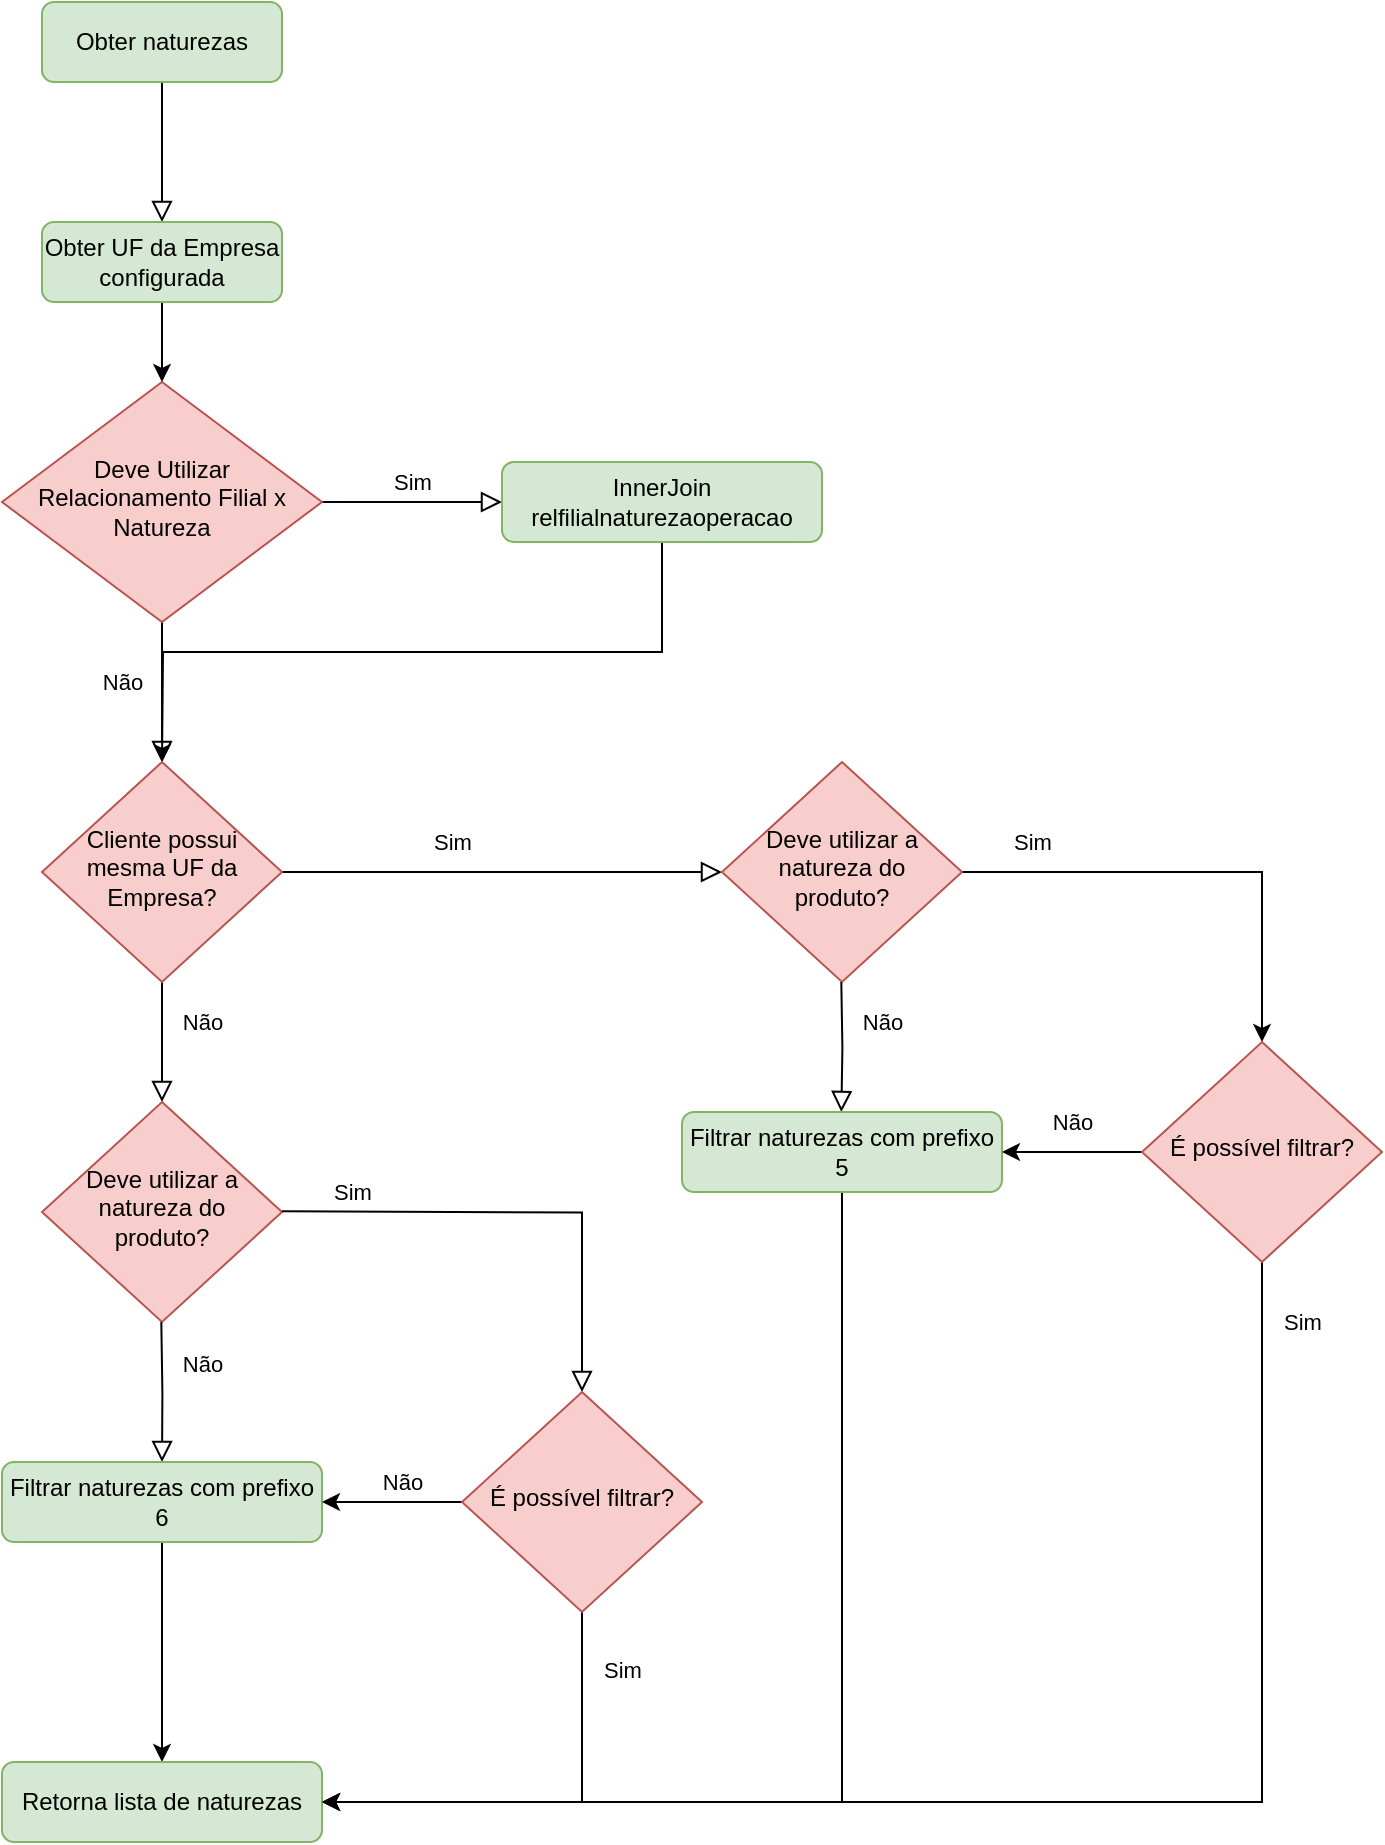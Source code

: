 <mxfile version="24.4.9" type="github">
  <diagram id="C5RBs43oDa-KdzZeNtuy" name="Page-1">
    <mxGraphModel dx="1434" dy="1907" grid="1" gridSize="10" guides="1" tooltips="1" connect="1" arrows="1" fold="1" page="1" pageScale="1" pageWidth="827" pageHeight="1169" math="0" shadow="0">
      <root>
        <mxCell id="WIyWlLk6GJQsqaUBKTNV-0" />
        <mxCell id="WIyWlLk6GJQsqaUBKTNV-1" parent="WIyWlLk6GJQsqaUBKTNV-0" />
        <mxCell id="WIyWlLk6GJQsqaUBKTNV-2" value="" style="rounded=0;html=1;jettySize=auto;orthogonalLoop=1;fontSize=11;endArrow=block;endFill=0;endSize=8;strokeWidth=1;shadow=0;labelBackgroundColor=none;edgeStyle=orthogonalEdgeStyle;entryX=0.5;entryY=0;entryDx=0;entryDy=0;" parent="WIyWlLk6GJQsqaUBKTNV-1" source="WIyWlLk6GJQsqaUBKTNV-3" target="IVduz4Ez8GDNvByF76Xo-0" edge="1">
          <mxGeometry relative="1" as="geometry" />
        </mxCell>
        <mxCell id="WIyWlLk6GJQsqaUBKTNV-3" value="Obter naturezas" style="rounded=1;whiteSpace=wrap;html=1;fontSize=12;glass=0;strokeWidth=1;shadow=0;fillColor=#d5e8d4;strokeColor=#82b366;" parent="WIyWlLk6GJQsqaUBKTNV-1" vertex="1">
          <mxGeometry x="160" y="-10" width="120" height="40" as="geometry" />
        </mxCell>
        <mxCell id="WIyWlLk6GJQsqaUBKTNV-4" value="Não" style="rounded=0;html=1;jettySize=auto;orthogonalLoop=1;fontSize=11;endArrow=block;endFill=0;endSize=8;strokeWidth=1;shadow=0;labelBackgroundColor=none;edgeStyle=orthogonalEdgeStyle;" parent="WIyWlLk6GJQsqaUBKTNV-1" source="WIyWlLk6GJQsqaUBKTNV-6" target="WIyWlLk6GJQsqaUBKTNV-10" edge="1">
          <mxGeometry x="-0.143" y="-20" relative="1" as="geometry">
            <mxPoint as="offset" />
          </mxGeometry>
        </mxCell>
        <mxCell id="WIyWlLk6GJQsqaUBKTNV-5" value="Sim" style="edgeStyle=orthogonalEdgeStyle;rounded=0;html=1;jettySize=auto;orthogonalLoop=1;fontSize=11;endArrow=block;endFill=0;endSize=8;strokeWidth=1;shadow=0;labelBackgroundColor=none;" parent="WIyWlLk6GJQsqaUBKTNV-1" source="WIyWlLk6GJQsqaUBKTNV-6" target="WIyWlLk6GJQsqaUBKTNV-7" edge="1">
          <mxGeometry y="10" relative="1" as="geometry">
            <mxPoint as="offset" />
          </mxGeometry>
        </mxCell>
        <mxCell id="WIyWlLk6GJQsqaUBKTNV-6" value="Deve Utilizar Relacionamento Filial x Natureza" style="rhombus;whiteSpace=wrap;html=1;shadow=0;fontFamily=Helvetica;fontSize=12;align=center;strokeWidth=1;spacing=6;spacingTop=-4;fillColor=#f8cecc;strokeColor=#b85450;" parent="WIyWlLk6GJQsqaUBKTNV-1" vertex="1">
          <mxGeometry x="140" y="180" width="160" height="120" as="geometry" />
        </mxCell>
        <mxCell id="IVduz4Ez8GDNvByF76Xo-8" style="edgeStyle=orthogonalEdgeStyle;rounded=0;orthogonalLoop=1;jettySize=auto;html=1;exitX=0.5;exitY=1;exitDx=0;exitDy=0;" edge="1" parent="WIyWlLk6GJQsqaUBKTNV-1" source="WIyWlLk6GJQsqaUBKTNV-7">
          <mxGeometry relative="1" as="geometry">
            <mxPoint x="220" y="370" as="targetPoint" />
          </mxGeometry>
        </mxCell>
        <mxCell id="WIyWlLk6GJQsqaUBKTNV-7" value="InnerJoin relfilialnaturezaoperacao" style="rounded=1;whiteSpace=wrap;html=1;fontSize=12;glass=0;strokeWidth=1;shadow=0;fillColor=#d5e8d4;strokeColor=#82b366;" parent="WIyWlLk6GJQsqaUBKTNV-1" vertex="1">
          <mxGeometry x="390" y="220" width="160" height="40" as="geometry" />
        </mxCell>
        <mxCell id="WIyWlLk6GJQsqaUBKTNV-8" value="Não" style="rounded=0;html=1;jettySize=auto;orthogonalLoop=1;fontSize=11;endArrow=block;endFill=0;endSize=8;strokeWidth=1;shadow=0;labelBackgroundColor=none;edgeStyle=orthogonalEdgeStyle;entryX=0.5;entryY=0;entryDx=0;entryDy=0;" parent="WIyWlLk6GJQsqaUBKTNV-1" source="WIyWlLk6GJQsqaUBKTNV-10" target="IVduz4Ez8GDNvByF76Xo-12" edge="1">
          <mxGeometry x="-0.333" y="20" relative="1" as="geometry">
            <mxPoint as="offset" />
            <mxPoint x="220" y="545" as="targetPoint" />
          </mxGeometry>
        </mxCell>
        <mxCell id="WIyWlLk6GJQsqaUBKTNV-9" value="Sim" style="edgeStyle=orthogonalEdgeStyle;rounded=0;html=1;jettySize=auto;orthogonalLoop=1;fontSize=11;endArrow=block;endFill=0;endSize=8;strokeWidth=1;shadow=0;labelBackgroundColor=none;entryX=0;entryY=0.5;entryDx=0;entryDy=0;" parent="WIyWlLk6GJQsqaUBKTNV-1" source="WIyWlLk6GJQsqaUBKTNV-10" target="IVduz4Ez8GDNvByF76Xo-9" edge="1">
          <mxGeometry x="-0.234" y="15" relative="1" as="geometry">
            <mxPoint as="offset" />
            <mxPoint x="410" y="425" as="targetPoint" />
          </mxGeometry>
        </mxCell>
        <mxCell id="WIyWlLk6GJQsqaUBKTNV-10" value="Cliente possui mesma UF da Empresa?" style="rhombus;whiteSpace=wrap;html=1;shadow=0;fontFamily=Helvetica;fontSize=12;align=center;strokeWidth=1;spacing=6;spacingTop=-4;fillColor=#f8cecc;strokeColor=#b85450;" parent="WIyWlLk6GJQsqaUBKTNV-1" vertex="1">
          <mxGeometry x="160" y="370" width="120" height="110" as="geometry" />
        </mxCell>
        <mxCell id="IVduz4Ez8GDNvByF76Xo-1" style="edgeStyle=orthogonalEdgeStyle;rounded=0;orthogonalLoop=1;jettySize=auto;html=1;exitX=0.5;exitY=1;exitDx=0;exitDy=0;entryX=0.5;entryY=0;entryDx=0;entryDy=0;" edge="1" parent="WIyWlLk6GJQsqaUBKTNV-1" source="IVduz4Ez8GDNvByF76Xo-0" target="WIyWlLk6GJQsqaUBKTNV-6">
          <mxGeometry relative="1" as="geometry" />
        </mxCell>
        <mxCell id="IVduz4Ez8GDNvByF76Xo-0" value="Obter UF da Empresa configurada" style="rounded=1;whiteSpace=wrap;html=1;fontSize=12;glass=0;strokeWidth=1;shadow=0;fillColor=#d5e8d4;strokeColor=#82b366;" vertex="1" parent="WIyWlLk6GJQsqaUBKTNV-1">
          <mxGeometry x="160" y="100" width="120" height="40" as="geometry" />
        </mxCell>
        <mxCell id="IVduz4Ez8GDNvByF76Xo-32" style="edgeStyle=orthogonalEdgeStyle;rounded=0;orthogonalLoop=1;jettySize=auto;html=1;exitX=1;exitY=0.5;exitDx=0;exitDy=0;entryX=0.5;entryY=0;entryDx=0;entryDy=0;" edge="1" parent="WIyWlLk6GJQsqaUBKTNV-1" source="IVduz4Ez8GDNvByF76Xo-9" target="IVduz4Ez8GDNvByF76Xo-31">
          <mxGeometry relative="1" as="geometry" />
        </mxCell>
        <mxCell id="IVduz4Ez8GDNvByF76Xo-33" value="Sim" style="edgeLabel;html=1;align=center;verticalAlign=middle;resizable=0;points=[];" vertex="1" connectable="0" parent="IVduz4Ez8GDNvByF76Xo-32">
          <mxGeometry x="-0.707" relative="1" as="geometry">
            <mxPoint y="-15" as="offset" />
          </mxGeometry>
        </mxCell>
        <mxCell id="IVduz4Ez8GDNvByF76Xo-9" value="Deve utilizar a natureza do produto?" style="rhombus;whiteSpace=wrap;html=1;shadow=0;fontFamily=Helvetica;fontSize=12;align=center;strokeWidth=1;spacing=6;spacingTop=-4;fillColor=#f8cecc;strokeColor=#b85450;" vertex="1" parent="WIyWlLk6GJQsqaUBKTNV-1">
          <mxGeometry x="500" y="370" width="120" height="110" as="geometry" />
        </mxCell>
        <mxCell id="IVduz4Ez8GDNvByF76Xo-11" value="Não" style="rounded=0;html=1;jettySize=auto;orthogonalLoop=1;fontSize=11;endArrow=block;endFill=0;endSize=8;strokeWidth=1;shadow=0;labelBackgroundColor=none;edgeStyle=orthogonalEdgeStyle;entryX=0.498;entryY=0;entryDx=0;entryDy=0;entryPerimeter=0;" edge="1" parent="WIyWlLk6GJQsqaUBKTNV-1" target="IVduz4Ez8GDNvByF76Xo-16">
          <mxGeometry x="-0.38" y="20" relative="1" as="geometry">
            <mxPoint as="offset" />
            <mxPoint x="559.66" y="480" as="sourcePoint" />
            <mxPoint x="559.66" y="545" as="targetPoint" />
          </mxGeometry>
        </mxCell>
        <mxCell id="IVduz4Ez8GDNvByF76Xo-12" value="Deve utilizar a natureza do produto?" style="rhombus;whiteSpace=wrap;html=1;shadow=0;fontFamily=Helvetica;fontSize=12;align=center;strokeWidth=1;spacing=6;spacingTop=-4;fillColor=#f8cecc;strokeColor=#b85450;" vertex="1" parent="WIyWlLk6GJQsqaUBKTNV-1">
          <mxGeometry x="160" y="540" width="120" height="110" as="geometry" />
        </mxCell>
        <mxCell id="IVduz4Ez8GDNvByF76Xo-14" value="Não" style="rounded=0;html=1;jettySize=auto;orthogonalLoop=1;fontSize=11;endArrow=block;endFill=0;endSize=8;strokeWidth=1;shadow=0;labelBackgroundColor=none;edgeStyle=orthogonalEdgeStyle;entryX=0.5;entryY=0;entryDx=0;entryDy=0;" edge="1" parent="WIyWlLk6GJQsqaUBKTNV-1" target="IVduz4Ez8GDNvByF76Xo-17">
          <mxGeometry x="-0.421" y="20" relative="1" as="geometry">
            <mxPoint y="1" as="offset" />
            <mxPoint x="219.66" y="650" as="sourcePoint" />
            <mxPoint x="219.66" y="715" as="targetPoint" />
          </mxGeometry>
        </mxCell>
        <mxCell id="IVduz4Ez8GDNvByF76Xo-20" style="edgeStyle=orthogonalEdgeStyle;rounded=0;orthogonalLoop=1;jettySize=auto;html=1;entryX=1;entryY=0.5;entryDx=0;entryDy=0;" edge="1" parent="WIyWlLk6GJQsqaUBKTNV-1" source="IVduz4Ez8GDNvByF76Xo-16" target="IVduz4Ez8GDNvByF76Xo-18">
          <mxGeometry relative="1" as="geometry">
            <mxPoint x="390" y="840" as="targetPoint" />
            <Array as="points">
              <mxPoint x="560" y="890" />
            </Array>
          </mxGeometry>
        </mxCell>
        <mxCell id="IVduz4Ez8GDNvByF76Xo-16" value="Filtrar naturezas com prefixo 5" style="rounded=1;whiteSpace=wrap;html=1;fontSize=12;glass=0;strokeWidth=1;shadow=0;fillColor=#d5e8d4;strokeColor=#82b366;" vertex="1" parent="WIyWlLk6GJQsqaUBKTNV-1">
          <mxGeometry x="480" y="545" width="160" height="40" as="geometry" />
        </mxCell>
        <mxCell id="IVduz4Ez8GDNvByF76Xo-19" style="edgeStyle=orthogonalEdgeStyle;rounded=0;orthogonalLoop=1;jettySize=auto;html=1;exitX=0.5;exitY=1;exitDx=0;exitDy=0;entryX=0.5;entryY=0;entryDx=0;entryDy=0;" edge="1" parent="WIyWlLk6GJQsqaUBKTNV-1" source="IVduz4Ez8GDNvByF76Xo-17" target="IVduz4Ez8GDNvByF76Xo-18">
          <mxGeometry relative="1" as="geometry" />
        </mxCell>
        <mxCell id="IVduz4Ez8GDNvByF76Xo-17" value="Filtrar naturezas com prefixo 6" style="rounded=1;whiteSpace=wrap;html=1;fontSize=12;glass=0;strokeWidth=1;shadow=0;fillColor=#d5e8d4;strokeColor=#82b366;" vertex="1" parent="WIyWlLk6GJQsqaUBKTNV-1">
          <mxGeometry x="140" y="720" width="160" height="40" as="geometry" />
        </mxCell>
        <mxCell id="IVduz4Ez8GDNvByF76Xo-18" value="Retorna lista de naturezas" style="rounded=1;whiteSpace=wrap;html=1;fontSize=12;glass=0;strokeWidth=1;shadow=0;fillColor=#d5e8d4;strokeColor=#82b366;" vertex="1" parent="WIyWlLk6GJQsqaUBKTNV-1">
          <mxGeometry x="140" y="870" width="160" height="40" as="geometry" />
        </mxCell>
        <mxCell id="IVduz4Ez8GDNvByF76Xo-24" value="" style="edgeStyle=orthogonalEdgeStyle;rounded=0;html=1;jettySize=auto;orthogonalLoop=1;fontSize=11;endArrow=block;endFill=0;endSize=8;strokeWidth=1;shadow=0;labelBackgroundColor=none;entryX=0.5;entryY=0;entryDx=0;entryDy=0;" edge="1" parent="WIyWlLk6GJQsqaUBKTNV-1" target="IVduz4Ez8GDNvByF76Xo-23">
          <mxGeometry x="-0.836" y="15" relative="1" as="geometry">
            <mxPoint as="offset" />
            <mxPoint x="280" y="594.66" as="sourcePoint" />
            <mxPoint x="300" y="840" as="targetPoint" />
            <Array as="points" />
          </mxGeometry>
        </mxCell>
        <mxCell id="IVduz4Ez8GDNvByF76Xo-26" value="Sim" style="edgeLabel;html=1;align=center;verticalAlign=middle;resizable=0;points=[];" vertex="1" connectable="0" parent="IVduz4Ez8GDNvByF76Xo-24">
          <mxGeometry x="-0.71" relative="1" as="geometry">
            <mxPoint y="-10" as="offset" />
          </mxGeometry>
        </mxCell>
        <mxCell id="IVduz4Ez8GDNvByF76Xo-27" style="edgeStyle=orthogonalEdgeStyle;rounded=0;orthogonalLoop=1;jettySize=auto;html=1;entryX=1;entryY=0.5;entryDx=0;entryDy=0;exitX=0.5;exitY=1;exitDx=0;exitDy=0;" edge="1" parent="WIyWlLk6GJQsqaUBKTNV-1" source="IVduz4Ez8GDNvByF76Xo-23" target="IVduz4Ez8GDNvByF76Xo-18">
          <mxGeometry relative="1" as="geometry" />
        </mxCell>
        <mxCell id="IVduz4Ez8GDNvByF76Xo-29" value="Sim" style="edgeLabel;html=1;align=center;verticalAlign=middle;resizable=0;points=[];" vertex="1" connectable="0" parent="IVduz4Ez8GDNvByF76Xo-27">
          <mxGeometry x="-0.746" y="2" relative="1" as="geometry">
            <mxPoint x="18" as="offset" />
          </mxGeometry>
        </mxCell>
        <mxCell id="IVduz4Ez8GDNvByF76Xo-28" style="edgeStyle=orthogonalEdgeStyle;rounded=0;orthogonalLoop=1;jettySize=auto;html=1;entryX=1;entryY=0.5;entryDx=0;entryDy=0;" edge="1" parent="WIyWlLk6GJQsqaUBKTNV-1" source="IVduz4Ez8GDNvByF76Xo-23" target="IVduz4Ez8GDNvByF76Xo-17">
          <mxGeometry relative="1" as="geometry" />
        </mxCell>
        <mxCell id="IVduz4Ez8GDNvByF76Xo-30" value="Não" style="edgeLabel;html=1;align=center;verticalAlign=middle;resizable=0;points=[];" vertex="1" connectable="0" parent="IVduz4Ez8GDNvByF76Xo-28">
          <mxGeometry x="-0.142" y="-1" relative="1" as="geometry">
            <mxPoint y="-9" as="offset" />
          </mxGeometry>
        </mxCell>
        <mxCell id="IVduz4Ez8GDNvByF76Xo-23" value="É possível filtrar?" style="rhombus;whiteSpace=wrap;html=1;shadow=0;fontFamily=Helvetica;fontSize=12;align=center;strokeWidth=1;spacing=6;spacingTop=-4;fillColor=#f8cecc;strokeColor=#b85450;" vertex="1" parent="WIyWlLk6GJQsqaUBKTNV-1">
          <mxGeometry x="370" y="685" width="120" height="110" as="geometry" />
        </mxCell>
        <mxCell id="IVduz4Ez8GDNvByF76Xo-34" style="edgeStyle=orthogonalEdgeStyle;rounded=0;orthogonalLoop=1;jettySize=auto;html=1;entryX=1;entryY=0.5;entryDx=0;entryDy=0;" edge="1" parent="WIyWlLk6GJQsqaUBKTNV-1" source="IVduz4Ez8GDNvByF76Xo-31" target="IVduz4Ez8GDNvByF76Xo-16">
          <mxGeometry relative="1" as="geometry" />
        </mxCell>
        <mxCell id="IVduz4Ez8GDNvByF76Xo-35" value="Não" style="edgeLabel;html=1;align=center;verticalAlign=middle;resizable=0;points=[];" vertex="1" connectable="0" parent="IVduz4Ez8GDNvByF76Xo-34">
          <mxGeometry x="-0.004" y="-1" relative="1" as="geometry">
            <mxPoint y="-14" as="offset" />
          </mxGeometry>
        </mxCell>
        <mxCell id="IVduz4Ez8GDNvByF76Xo-36" style="edgeStyle=orthogonalEdgeStyle;rounded=0;orthogonalLoop=1;jettySize=auto;html=1;entryX=1;entryY=0.5;entryDx=0;entryDy=0;" edge="1" parent="WIyWlLk6GJQsqaUBKTNV-1" source="IVduz4Ez8GDNvByF76Xo-31" target="IVduz4Ez8GDNvByF76Xo-18">
          <mxGeometry relative="1" as="geometry">
            <Array as="points">
              <mxPoint x="770" y="890" />
            </Array>
          </mxGeometry>
        </mxCell>
        <mxCell id="IVduz4Ez8GDNvByF76Xo-37" value="Sim" style="edgeLabel;html=1;align=center;verticalAlign=middle;resizable=0;points=[];" vertex="1" connectable="0" parent="IVduz4Ez8GDNvByF76Xo-36">
          <mxGeometry x="-0.842" y="2" relative="1" as="geometry">
            <mxPoint x="18" y="-29" as="offset" />
          </mxGeometry>
        </mxCell>
        <mxCell id="IVduz4Ez8GDNvByF76Xo-31" value="É possível filtrar?" style="rhombus;whiteSpace=wrap;html=1;shadow=0;fontFamily=Helvetica;fontSize=12;align=center;strokeWidth=1;spacing=6;spacingTop=-4;fillColor=#f8cecc;strokeColor=#b85450;" vertex="1" parent="WIyWlLk6GJQsqaUBKTNV-1">
          <mxGeometry x="710" y="510" width="120" height="110" as="geometry" />
        </mxCell>
      </root>
    </mxGraphModel>
  </diagram>
</mxfile>
